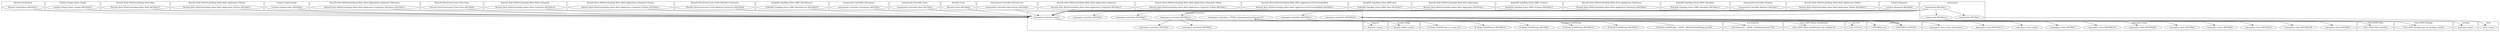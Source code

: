 digraph {
graph [overlap=false]
subgraph cluster_Class_MOP_Mixin_HasMethods {
	label="Class::MOP::Mixin::HasMethods";
	"Class::MOP::Mixin::HasMethods::get_method_list";
}
subgraph cluster_MooseX_OneArgNew {
	label="MooseX::OneArgNew";
	"MooseX::OneArgNew::BEGIN@11";
}
subgraph cluster_List_Util {
	label="List::Util";
	"List::Util::first";
}
subgraph cluster_Catalyst_Plugin_Static_Simple {
	label="Catalyst::Plugin::Static::Simple";
	"Catalyst::Plugin::Static::Simple::BEGIN@10";
}
subgraph cluster_MooseX_Role_WithOverloading_Meta_Role {
	label="MooseX::Role::WithOverloading::Meta::Role";
	"MooseX::Role::WithOverloading::Meta::Role::BEGIN@13";
}
subgraph cluster_MooseX_Role_WithOverloading_Meta_Role_Application_ToClass {
	label="MooseX::Role::WithOverloading::Meta::Role::Application::ToClass";
	"MooseX::Role::WithOverloading::Meta::Role::Application::ToClass::BEGIN@11";
}
subgraph cluster_Catalyst_EngineLoader {
	label="Catalyst::EngineLoader";
	"Catalyst::EngineLoader::BEGIN@5";
}
subgraph cluster_MooseX_Role_WithOverloading_Meta_Role_Application_Composite_ToInstance {
	label="MooseX::Role::WithOverloading::Meta::Role::Application::Composite::ToInstance";
	"MooseX::Role::WithOverloading::Meta::Role::Application::Composite::ToInstance::BEGIN@11";
}
subgraph cluster_Variable_Magic {
	label="Variable::Magic";
	"Variable::Magic::wizard";
}
subgraph cluster_MooseX_StrictConstructor_Trait_Class {
	label="MooseX::StrictConstructor::Trait::Class";
	"MooseX::StrictConstructor::Trait::Class::BEGIN@8";
}
subgraph cluster_MooseX_Role_WithOverloading_Meta_Role_Composite {
	label="MooseX::Role::WithOverloading::Meta::Role::Composite";
	"MooseX::Role::WithOverloading::Meta::Role::Composite::BEGIN@16";
}
subgraph cluster_UNIVERSAL {
	label="UNIVERSAL";
	"UNIVERSAL::isa";
	"UNIVERSAL::VERSION";
}
subgraph cluster_namespace_clean {
	label="namespace::clean";
	"namespace::clean::BEGIN@3";
	"namespace::clean::BEGIN@168";
	"namespace::clean::BEGIN@14";
	"namespace::clean::clean_subroutines";
	"namespace::clean::BEGIN@4";
	"namespace::clean::BEGIN@6";
	"namespace::clean::BEGIN@467";
	"namespace::clean::BEGIN@169";
	"namespace::clean::BEGIN@7";
	"namespace::clean::import";
	"namespace::clean::BEGIN@171";
}
subgraph cluster_MooseX_Role_WithOverloading_Meta_Role_Application_Composite_ToClass {
	label="MooseX::Role::WithOverloading::Meta::Role::Application::Composite::ToClass";
	"MooseX::Role::WithOverloading::Meta::Role::Application::Composite::ToClass::BEGIN@11";
}
subgraph cluster_MooseX_StrictConstructor_Trait_Method_Constructor {
	label="MooseX::StrictConstructor::Trait::Method::Constructor";
	"MooseX::StrictConstructor::Trait::Method::Constructor::BEGIN@8";
}
subgraph cluster_warnings {
	label="warnings";
	"warnings::import";
}
subgraph cluster_KiokuDB_TypeMap_Entry_DBIC_ResultSource {
	label="KiokuDB::TypeMap::Entry::DBIC::ResultSource";
	"KiokuDB::TypeMap::Entry::DBIC::ResultSource::BEGIN@18";
}
subgraph cluster_stemmaweb_Controller_Stexaminer {
	label="stemmaweb::Controller::Stexaminer";
	"stemmaweb::Controller::Stexaminer::BEGIN@3";
}
subgraph cluster_Class_MOP_Class {
	label="Class::MOP::Class";
	"Class::MOP::Class::initialize";
}
subgraph cluster_stemmaweb_Controller_Root {
	label="stemmaweb::Controller::Root";
	"stemmaweb::Controller::Root::BEGIN@3";
}
subgraph cluster_MooseX_Traits {
	label="MooseX::Traits";
	"MooseX::Traits::BEGIN@9";
}
subgraph cluster_stemmaweb_Controller_Microservice {
	label="stemmaweb::Controller::Microservice";
	"stemmaweb::Controller::Microservice::BEGIN@3";
}
subgraph cluster_Exporter {
	label="Exporter";
	"Exporter::import";
}
subgraph cluster_MooseX_Role_WithOverloading_Meta_Role_Application_Composite {
	label="MooseX::Role::WithOverloading::Meta::Role::Application::Composite";
	"MooseX::Role::WithOverloading::Meta::Role::Application::Composite::BEGIN@11";
}
subgraph cluster_MooseX_Role_WithOverloading_Meta_Role_Application_Composite_ToRole {
	label="MooseX::Role::WithOverloading::Meta::Role::Application::Composite::ToRole";
	"MooseX::Role::WithOverloading::Meta::Role::Application::Composite::ToRole::BEGIN@11";
}
subgraph cluster_MooseX_Role_WithOverloading_Meta_Role_Application_FixOverloadedRefs {
	label="MooseX::Role::WithOverloading::Meta::Role::Application::FixOverloadedRefs";
	"MooseX::Role::WithOverloading::Meta::Role::Application::FixOverloadedRefs::BEGIN@11";
}
subgraph cluster_KiokuDB_TypeMap_Entry_DBIC_Row {
	label="KiokuDB::TypeMap::Entry::DBIC::Row";
	"KiokuDB::TypeMap::Entry::DBIC::Row::BEGIN@13";
}
subgraph cluster_MooseX_Role_WithOverloading_Meta_Role_Application {
	label="MooseX::Role::WithOverloading::Meta::Role::Application";
	"MooseX::Role::WithOverloading::Meta::Role::Application::BEGIN@13";
}
subgraph cluster_KiokuDB_TypeMap_Entry_DBIC_Schema {
	label="KiokuDB::TypeMap::Entry::DBIC::Schema";
	"KiokuDB::TypeMap::Entry::DBIC::Schema::BEGIN@12";
}
subgraph cluster_MooseX_Role_WithOverloading_Meta_Role_Application_ToInstance {
	label="MooseX::Role::WithOverloading::Meta::Role::Application::ToInstance";
	"MooseX::Role::WithOverloading::Meta::Role::Application::ToInstance::BEGIN@11";
}
subgraph cluster_KiokuDB_TypeMap_Entry_DBIC_ResultSet {
	label="KiokuDB::TypeMap::Entry::DBIC::ResultSet";
	"KiokuDB::TypeMap::Entry::DBIC::ResultSet::BEGIN@13";
}
subgraph cluster_namespace_autoclean {
	label="namespace::autoclean";
	"namespace::autoclean::BEGIN@15";
	"namespace::autoclean::BEGIN@5";
	"namespace::autoclean::BEGIN@1";
	"namespace::autoclean::BEGIN@14";
	"namespace::autoclean::BEGIN@2";
	"namespace::autoclean::__ANON__[namespace/autoclean.pm:57]";
	"namespace::autoclean::BEGIN@16";
	"namespace::autoclean::import";
	"namespace::autoclean::BEGIN@13";
}
subgraph cluster_stemmaweb_Controller_Relation {
	label="stemmaweb::Controller::Relation";
	"stemmaweb::Controller::Relation::BEGIN@3";
}
subgraph cluster_B_Hooks_EndOfScope {
	label="B::Hooks::EndOfScope";
	"B::Hooks::EndOfScope::BEGIN@16";
	"B::Hooks::EndOfScope::BEGIN@13";
	"B::Hooks::EndOfScope::__ANON__[B/Hooks/EndOfScope.pm:26]";
	"B::Hooks::EndOfScope::BEGIN@5";
	"B::Hooks::EndOfScope::on_scope_end";
	"B::Hooks::EndOfScope::BEGIN@14";
}
subgraph cluster_Sub_Exporter {
	label="Sub::Exporter";
	"Sub::Exporter::__ANON__[Sub/Exporter.pm:756]";
}
subgraph cluster_strict {
	label="strict";
	"strict::import";
}
subgraph cluster_stemmaweb {
	label="stemmaweb";
	"stemmaweb::BEGIN@2.2";
	"stemmaweb::BEGIN@1";
	"stemmaweb::BEGIN@3";
}
subgraph cluster_MooseX_Role_WithOverloading_Meta_Role_Application_ToRole {
	label="MooseX::Role::WithOverloading::Meta::Role::Application::ToRole";
	"MooseX::Role::WithOverloading::Meta::Role::Application::ToRole::BEGIN@13";
}
subgraph cluster_Class_MOP_Package {
	label="Class::MOP::Package";
	"Class::MOP::Package::get_all_package_symbols";
}
subgraph cluster_Catalyst_Response {
	label="Catalyst::Response";
	"Catalyst::Response::BEGIN@6";
}
"namespace::autoclean::BEGIN@16" -> "namespace::clean::BEGIN@3";
"namespace::autoclean::BEGIN@14" -> "B::Hooks::EndOfScope::BEGIN@13";
"namespace::autoclean::__ANON__[namespace/autoclean.pm:57]" -> "Class::MOP::Package::get_all_package_symbols";
"namespace::autoclean::BEGIN@14" -> "namespace::autoclean::BEGIN@2";
"namespace::autoclean::BEGIN@16" -> "namespace::clean::BEGIN@169";
"namespace::autoclean::BEGIN@16" -> "namespace::clean::BEGIN@6";
"stemmaweb::BEGIN@3" -> "namespace::autoclean::BEGIN@16";
"namespace::autoclean::BEGIN@16" -> "namespace::clean::BEGIN@7";
"namespace::autoclean::BEGIN@14" -> "Sub::Exporter::__ANON__[Sub/Exporter.pm:756]";
"namespace::autoclean::BEGIN@14" -> "B::Hooks::EndOfScope::BEGIN@16";
"namespace::autoclean::BEGIN@16" -> "namespace::clean::import";
"stemmaweb::BEGIN@1" -> "strict::import";
"namespace::autoclean::BEGIN@14" -> "B::Hooks::EndOfScope::BEGIN@14";
"namespace::autoclean::__ANON__[namespace/autoclean.pm:57]" -> "List::Util::first";
"stemmaweb::BEGIN@3" -> "stemmaweb::BEGIN@1";
"namespace::autoclean::BEGIN@15" -> "Exporter::import";
"namespace::autoclean::BEGIN@14" -> "Variable::Magic::wizard";
"namespace::autoclean::BEGIN@16" -> "namespace::clean::BEGIN@171";
"namespace::autoclean::BEGIN@14" -> "namespace::autoclean::BEGIN@1";
"stemmaweb::BEGIN@2.2" -> "warnings::import";
"stemmaweb::BEGIN@3" -> "stemmaweb::BEGIN@2.2";
"namespace::autoclean::BEGIN@16" -> "namespace::clean::BEGIN@168";
"namespace::autoclean::__ANON__[namespace/autoclean.pm:57]" -> "Class::MOP::Class::initialize";
"stemmaweb::BEGIN@3" -> "namespace::autoclean::BEGIN@15";
"namespace::autoclean::BEGIN@16" -> "namespace::clean::BEGIN@467";
"namespace::autoclean::BEGIN@16" -> "namespace::clean::BEGIN@4";
"namespace::autoclean::import" -> "B::Hooks::EndOfScope::on_scope_end";
"namespace::autoclean::__ANON__[namespace/autoclean.pm:57]" -> "Class::MOP::Mixin::HasMethods::get_method_list";
"namespace::autoclean::__ANON__[namespace/autoclean.pm:57]" -> "UNIVERSAL::isa";
"stemmaweb::BEGIN@3" -> "namespace::autoclean::import";
"MooseX::Role::WithOverloading::Meta::Role::BEGIN@13" -> "namespace::autoclean::import";
"Catalyst::Response::BEGIN@6" -> "namespace::autoclean::import";
"stemmaweb::Controller::Stexaminer::BEGIN@3" -> "namespace::autoclean::import";
"Catalyst::EngineLoader::BEGIN@5" -> "namespace::autoclean::import";
"MooseX::Role::WithOverloading::Meta::Role::Composite::BEGIN@16" -> "namespace::autoclean::import";
"stemmaweb::Controller::Relation::BEGIN@3" -> "namespace::autoclean::import";
"MooseX::Role::WithOverloading::Meta::Role::Application::BEGIN@13" -> "namespace::autoclean::import";
"Catalyst::Plugin::Static::Simple::BEGIN@10" -> "namespace::autoclean::import";
"KiokuDB::TypeMap::Entry::DBIC::Row::BEGIN@13" -> "namespace::autoclean::import";
"MooseX::StrictConstructor::Trait::Class::BEGIN@8" -> "namespace::autoclean::import";
"stemmaweb::Controller::Root::BEGIN@3" -> "namespace::autoclean::import";
"KiokuDB::TypeMap::Entry::DBIC::ResultSet::BEGIN@13" -> "namespace::autoclean::import";
"MooseX::StrictConstructor::Trait::Method::Constructor::BEGIN@8" -> "namespace::autoclean::import";
"MooseX::Role::WithOverloading::Meta::Role::Application::FixOverloadedRefs::BEGIN@11" -> "namespace::autoclean::import";
"MooseX::Role::WithOverloading::Meta::Role::Application::ToRole::BEGIN@13" -> "namespace::autoclean::import";
"MooseX::Role::WithOverloading::Meta::Role::Application::Composite::ToInstance::BEGIN@11" -> "namespace::autoclean::import";
"MooseX::Traits::BEGIN@9" -> "namespace::autoclean::import";
"MooseX::Role::WithOverloading::Meta::Role::Application::ToClass::BEGIN@11" -> "namespace::autoclean::import";
"KiokuDB::TypeMap::Entry::DBIC::Schema::BEGIN@12" -> "namespace::autoclean::import";
"MooseX::OneArgNew::BEGIN@11" -> "namespace::autoclean::import";
"MooseX::Role::WithOverloading::Meta::Role::Application::Composite::BEGIN@11" -> "namespace::autoclean::import";
"MooseX::Role::WithOverloading::Meta::Role::Application::Composite::ToClass::BEGIN@11" -> "namespace::autoclean::import";
"KiokuDB::TypeMap::Entry::DBIC::ResultSource::BEGIN@18" -> "namespace::autoclean::import";
"MooseX::Role::WithOverloading::Meta::Role::Application::ToInstance::BEGIN@11" -> "namespace::autoclean::import";
"MooseX::Role::WithOverloading::Meta::Role::Application::Composite::ToRole::BEGIN@11" -> "namespace::autoclean::import";
"stemmaweb::Controller::Microservice::BEGIN@3" -> "namespace::autoclean::import";
"stemmaweb::BEGIN@3" -> "namespace::autoclean::BEGIN@13";
"namespace::autoclean::__ANON__[namespace/autoclean.pm:57]" -> "namespace::clean::clean_subroutines";
"namespace::autoclean::BEGIN@16" -> "namespace::clean::BEGIN@14";
"B::Hooks::EndOfScope::__ANON__[B/Hooks/EndOfScope.pm:26]" -> "namespace::autoclean::__ANON__[namespace/autoclean.pm:57]";
"stemmaweb::BEGIN@3" -> "namespace::autoclean::BEGIN@14";
"namespace::autoclean::BEGIN@14" -> "B::Hooks::EndOfScope::BEGIN@5";
"namespace::autoclean::BEGIN@16" -> "UNIVERSAL::VERSION";
"namespace::autoclean::__ANON__[namespace/autoclean.pm:57]" -> "UNIVERSAL::VERSION";
"namespace::autoclean::BEGIN@13" -> "UNIVERSAL::VERSION";
"stemmaweb::BEGIN@3" -> "namespace::autoclean::BEGIN@5";
}

